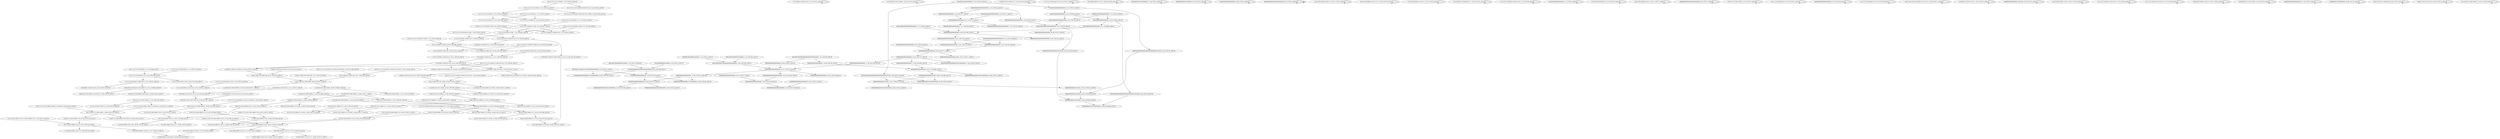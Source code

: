 digraph G {
    "100110111011100011111_23-43_COV:274_LEN:21" -> "0110111011100011111110101_25-49_COV:277_LEN:25";
    "100110111011100011111_23-43_COV:274_LEN:21" -> "011011101110001111110101_25-49_COV:22_LEN:24";
    "21110100111100110110_12-32_COV:15_LEN:20" -> "21110100111100110110_12-32_COV:15_LEN:20";
    "111112101110011110111111001100011110_7-43_COV:17_LEN:36" -> "011111100110001111011_25-45_COV:245_LEN:21";
    "011110010111011100011_19-40_COV:15_LEN:21" -> "011110010111011100011_19-40_COV:15_LEN:21";
    "11111111111210100011110111011100110_1-36_COV:31_LEN:35" -> "00111101110111001100011_18-40_COV:285_LEN:23";
    "000100010000000000100000_1-24_COV:170_LEN:24" -> "0010000000000100000000000000000_6-36_COV:186_LEN:31";
    "100111111112101011011110011011100110_1-36_COV:148_LEN:36" -> "10111100110111001100_18-37_COV:192_LEN:20";
    "11111121010100111100110111_6-31_COV:67_LEN:26" -> "10101001111001101111011000111_13-41_COV:68_LEN:29";
    "11111121010100111100110111_6-31_COV:67_LEN:26" -> "10101001111001101110_13-32_COV:15_LEN:20";
    "11001101110011000111_22-41_COV:451_LEN:20" -> "10011011100110001111_23-42_COV:443_LEN:20";
    "110010111011100011111_22-43_COV:15_LEN:21" -> "110010111011100011111_22-43_COV:15_LEN:21";
    "10100111101101110011000111101_15-44_COV:25_LEN:29" -> "11011100110001111011_26-45_COV:522_LEN:20";
    "10100111101101110011000111101_15-44_COV:25_LEN:29" -> "1101110011000111101111_26-48_COV:19_LEN:22";
    "00000000000000000000_6-25_COV:275_LEN:20" -> "0000000000000000000000000000_7-35_COV:18_LEN:28";
    "00000000000000000000_6-25_COV:275_LEN:20" -> "000000000000000000000_7-27_COV:258_LEN:21";
    "11111211101001111001_7-26_COV:461_LEN:20" -> "11112111010011110011_8-27_COV:473_LEN:20";
    "11111211101001111001_7-26_COV:461_LEN:20" -> "111121110100111100101110_8-32_COV:30_LEN:24";
    "00010001012000010100000000000000000_1-36_COV:51_LEN:35" -> "010000000000000000001_18-38_COV:74_LEN:21";
    "00010001012000010100000000000000000_1-36_COV:51_LEN:35" -> "01000000000000000001100100000000_18-49_COV:159_LEN:32";
    "111111112101010011110_3-24_COV:17_LEN:21" -> "111111112101010011110_3-24_COV:17_LEN:21";
    "000000000000000000000_14-34_COV:777_LEN:21" -> "00000000000000000000_16-35_COV:757_LEN:20";
    "000000000000000000000_14-34_COV:777_LEN:21" -> "0000000000000000000101001_16-41_COV:17_LEN:25";
    "101110011000111101101_27-47_COV:18_LEN:21" -> "111001100011110110101_29-49_COV:249_LEN:21";
    "101111111121110100111_1-22_COV:15_LEN:21" -> "11111111211101001111_4-24_COV:16_LEN:20";
    "101111111121110100111_1-22_COV:15_LEN:21" -> "11111111211101001111_4-23_COV:399_LEN:20";
    "1011111111121011100111_1-22_COV:144_LEN:22" -> "11111111210111001111_4-24_COV:16_LEN:20";
    "1011111111121011100111_1-22_COV:144_LEN:22" -> "111111112101110011110011111100110_4-36_COV:171_LEN:33";
    "0000001000000001000000_1-23_COV:15_LEN:22" -> "00010000000010000000000000000000_5-36_COV:209_LEN:32";
    "00110111001100011110_24-43_COV:218_LEN:20" -> "01101110011000111101_25-44_COV:234_LEN:20";
    "01101111121110100111100_2-25_COV:18_LEN:23" -> "11111211101001111001_7-26_COV:461_LEN:20";
    "01101111121110100111100_2-25_COV:18_LEN:23" -> "1111121110100111100101110_7-32_COV:16_LEN:25";
    "00010001000000001000000_1-23_COV:205_LEN:23" -> "00010000000010000000000000000000_5-36_COV:209_LEN:32";
    "11011001100011110111_26-46_COV:16_LEN:20" -> "11011001100011110111_26-46_COV:16_LEN:20";
    "00000000000000000000000_1-24_COV:21_LEN:23" -> "00000000000000000000_6-25_COV:275_LEN:20";
    "11010011110011011100110_14-36_COV:257_LEN:23" -> "00111100110111001100_18-37_COV:274_LEN:20";
    "000000000110010000000_27-48_COV:15_LEN:21" -> "000000000110010000000_27-48_COV:15_LEN:21";
    "00000000000000000000_16-36_COV:25_LEN:20" -> "00000000000000000000_18-37_COV:473_LEN:20";
    "11111111121110100111_3-22_COV:414_LEN:20" -> "11111111211101001111_4-24_COV:16_LEN:20";
    "11111111121110100111_3-22_COV:414_LEN:20" -> "11111111211101001111_4-23_COV:399_LEN:20";
    "0000000000000000000000000_19-43_COV:250_LEN:25" -> "000000000000000000000_25-45_COV:259_LEN:21";
    "0010000000000000000000_6-27_COV:488_LEN:22" -> "00000000000000000000_9-28_COV:764_LEN:20";
    "1001101110011000111011_23-45_COV:23_LEN:22" -> "110111001100011101111_26-47_COV:46_LEN:21";
    "00000000000000000000000_22-45_COV:15_LEN:23" -> "00000000000000000000000_27-49_COV:279_LEN:23";
    "00000000000000000000_16-35_COV:757_LEN:20" -> "00000000000000000000100100000000_17-49_COV:20_LEN:32";
    "00000000000000000000_16-35_COV:757_LEN:20" -> "00000000000000000001_17-36_COV:485_LEN:20";
    "00000000000000000000_16-35_COV:757_LEN:20" -> "00000000000000000000_17-36_COV:256_LEN:20";
    "1101110111001100011110_22-43_COV:264_LEN:22" -> "11101110011000111101_25-44_COV:286_LEN:20";
    "00000000000011000000_25-45_COV:15_LEN:20" -> "00000000000011000000_25-45_COV:15_LEN:20";
    "00000000000000000000_20-40_COV:15_LEN:20" -> "00000000000000000000_20-40_COV:15_LEN:20";
    "11101001111001101110_13-32_COV:563_LEN:20" -> "11010011110011011100110_14-36_COV:257_LEN:23";
    "11101001111001101110_13-32_COV:563_LEN:20" -> "110100111100110111011_14-34_COV:321_LEN:21";
    "11101001111001101110_13-32_COV:563_LEN:20" -> "11010011110011011101100011111110101_14-49_COV:29_LEN:35";
    "00000000000000000000000000_9-35_COV:15_LEN:26" -> "00000000000000000000000000_9-35_COV:15_LEN:26";
    "00010000000000000000000_5-28_COV:21_LEN:23" -> "00000000000000000000000000_9-35_COV:38_LEN:26";
    "00100010000000000000000000000000010100_2-40_COV:22_LEN:38" -> "000000000000001010000000000_22-49_COV:42_LEN:27";
    "00100010000000000000000000000000010100_2-40_COV:22_LEN:38" -> "00000000000000101001_22-41_COV:431_LEN:20";
    "11101110011000111101_25-44_COV:286_LEN:20" -> "11011100110001111011_26-45_COV:522_LEN:20";
    "11101110011000111101_25-44_COV:286_LEN:20" -> "1101110011000111101111_26-48_COV:19_LEN:22";
    "1011111111211101001111001_1-26_COV:33_LEN:25" -> "11112111010011110011_8-27_COV:473_LEN:20";
    "1011111111211101001111001_1-26_COV:33_LEN:25" -> "111121110100111100101110_8-32_COV:30_LEN:24";
    "110100111100110111011_14-34_COV:321_LEN:21" -> "010011110011011101100011111110101_16-49_COV:18_LEN:33";
    "110100111100110111011_14-34_COV:321_LEN:21" -> "010011110011011101110_16-36_COV:300_LEN:21";
    "00000000000000000000000_5-28_COV:16_LEN:23" -> "00000000000000000000000000_9-35_COV:38_LEN:26";
    "10111100110111001100_18-37_COV:192_LEN:20" -> "01111001101110011000_19-38_COV:477_LEN:20";
    "00000000000000000001_17-36_COV:485_LEN:20" -> "00000000000000000010_18-37_COV:490_LEN:20";
    "1101110011000111001111_26-47_COV:21_LEN:22" -> "1101110011000111001111_26-47_COV:21_LEN:22";
    "00000000000010100100_24-43_COV:429_LEN:20" -> "00000000000101001000_25-44_COV:444_LEN:20";
    "111111121110100111100_5-25_COV:417_LEN:21" -> "11111211101001111001_7-26_COV:461_LEN:20";
    "111111121110100111100_5-25_COV:417_LEN:21" -> "1111121110100111100101110_7-32_COV:16_LEN:25";
    "00000000000000000000000_1-23_COV:254_LEN:23" -> "00000000000000000000000_5-28_COV:16_LEN:23";
    "00000000000000000000000_1-23_COV:254_LEN:23" -> "00000000000000000000_5-24_COV:257_LEN:20";
    "011011100100011110111111_25-49_COV:19_LEN:24" -> "011011100100011110111111_25-49_COV:19_LEN:24";
    "1110111001000111101111_25-47_COV:20_LEN:22" -> "1110111001000111101111_25-47_COV:20_LEN:22";
    "1011111111121101001111001101110_1-32_COV:30_LEN:31" -> "11010011110011011100110_14-36_COV:257_LEN:23";
    "1011111111121101001111001101110_1-32_COV:30_LEN:31" -> "110100111100110111011_14-34_COV:321_LEN:21";
    "1011111111121101001111001101110_1-32_COV:30_LEN:31" -> "11010011110011011101100011111110101_14-49_COV:29_LEN:35";
    "10111111111211100011110011011101110_1-36_COV:34_LEN:35" -> "001111001101110111000_18-38_COV:314_LEN:21";
    "010000000000000000001_18-38_COV:74_LEN:21" -> "000000000000000000110100000000_20-49_COV:62_LEN:30";
    "010000000000000000001_18-38_COV:74_LEN:21" -> "000000000000000000100_20-40_COV:212_LEN:21";
    "01111001101110010001111_19-42_COV:21_LEN:23" -> "01111001101110010001111_19-42_COV:21_LEN:23";
    "00000000000000000000000000_9-35_COV:38_LEN:26" -> "00000000000000000000_16-36_COV:15_LEN:20";
    "00000000000000000000000000_9-35_COV:38_LEN:26" -> "000000000000000000010100100_16-43_COV:19_LEN:27";
    "000000000000000000000_25-45_COV:259_LEN:21" -> "00000000000000000000000_27-49_COV:279_LEN:23";
    "10111111112111010011110011_1-27_COV:20_LEN:26" -> "11121110100111100110_9-28_COV:496_LEN:20";
    "0111001101110011000111_19-41_COV:16_LEN:22" -> "10011011100110001111_23-42_COV:443_LEN:20";
    "1100011110011011100110_14-36_COV:18_LEN:22" -> "00111100110111001100_18-37_COV:274_LEN:20";
    "112111010011110011011_10-30_COV:503_LEN:21" -> "21110100111100110111_12-31_COV:523_LEN:20";
    "11111211101001110011011100110001111_7-42_COV:22_LEN:35" -> "00110111001100011110_24-43_COV:218_LEN:20";
    "11111211101001110011011100110001111_7-42_COV:22_LEN:35" -> "0011011100110001111110101_24-49_COV:15_LEN:25";
    "11111211101001110011011100110001111_7-42_COV:22_LEN:35" -> "00110111001100011111_24-43_COV:246_LEN:20";
    "11011101110011000111011_22-45_COV:22_LEN:23" -> "110111001100011101111_26-47_COV:46_LEN:21";
    "10010000000000100000_4-24_COV:15_LEN:20" -> "0010000000000100000000000000000_6-36_COV:186_LEN:31";
    "001000100000000000000_2-22_COV:472_LEN:21" -> "10001000000000000000000000000001010010_4-42_COV:22_LEN:38";
    "001000100000000000000_2-22_COV:472_LEN:21" -> "10001000000000000000_4-23_COV:458_LEN:20";
    "00000000000000101001_22-41_COV:431_LEN:20" -> "00000000000001010010000000_23-49_COV:22_LEN:26";
    "00000000000000101001_22-41_COV:431_LEN:20" -> "00000000000001010010_23-42_COV:415_LEN:20";
    "11010100111101110111_12-31_COV:17_LEN:20" -> "10101001111011101110_13-32_COV:242_LEN:20";
    "11100110111011100011_21-40_COV:287_LEN:20" -> "11001101110111000111111010_22-48_COV:17_LEN:26";
    "11100110111011100011_21-40_COV:287_LEN:20" -> "11001101110111000111_22-41_COV:280_LEN:20";
    "11121110100111100110_9-28_COV:496_LEN:20" -> "112111010011110011011_10-30_COV:503_LEN:21";
    "11121110100111100110_9-28_COV:496_LEN:20" -> "11211101001111001101_10-30_COV:15_LEN:20";
    "11111211101000111001101110_7-32_COV:18_LEN:26" -> "11111211101000111001101110_7-32_COV:18_LEN:26";
    "101111111121110100111100_1-25_COV:28_LEN:24" -> "11111211101001111001_7-26_COV:461_LEN:20";
    "101111111121110100111100_1-25_COV:28_LEN:24" -> "1111121110100111100101110_7-32_COV:16_LEN:25";
    "00000000000000000000000000_9-35_COV:15_LEN:26" -> "00000000000000000000000000_9-35_COV:15_LEN:26";
    "00000000000101001000_25-44_COV:444_LEN:20" -> "000000000010100100000000_26-49_COV:449_LEN:24";
    "00100100000000000000_2-22_COV:15_LEN:20" -> "00100100000000000000_2-22_COV:15_LEN:20";
    "11111011210101001111_4-23_COV:15_LEN:20" -> "11111011210101001111_4-23_COV:15_LEN:20";
    "01101110011000111101_25-44_COV:234_LEN:20" -> "11011100110001111011_26-45_COV:522_LEN:20";
    "01101110011000111101_25-44_COV:234_LEN:20" -> "1101110011000111101111_26-48_COV:19_LEN:22";
    "011100110111001100011_19-40_COV:17_LEN:21" -> "11001101110011000111_22-41_COV:451_LEN:20";
    "011100110111001100011_19-40_COV:17_LEN:21" -> "11001101110011000111_22-42_COV:42_LEN:20";
    "110111001100011101111_26-47_COV:17_LEN:21" -> "110111001100011101111_26-47_COV:17_LEN:21";
    "00000000000000000000_18-37_COV:473_LEN:20" -> "000000000000000000000_19-40_COV:18_LEN:21";
    "00000000000000000000_18-37_COV:473_LEN:20" -> "0000000000000000000000000_19-43_COV:250_LEN:25";
    "00000000000000000000_18-37_COV:473_LEN:20" -> "00000000000000000001_19-38_COV:213_LEN:20";
    "00000000000000000000000000_9-35_COV:17_LEN:26" -> "00000000000000000000000000_9-35_COV:17_LEN:26";
    "10011111111210101011110011011100110_1-36_COV:28_LEN:35" -> "10111100110111001100_18-37_COV:192_LEN:20";
    "01101111121011100111_2-22_COV:15_LEN:20" -> "01101111121011100111_2-22_COV:15_LEN:20";
    "110111112101010011110_3-24_COV:15_LEN:21" -> "110111112101010011110_3-24_COV:15_LEN:21";
    "00110111001100011111_24-43_COV:246_LEN:20" -> "011011100110001111110101_25-49_COV:16_LEN:24";
    "00110111001100011111_24-43_COV:246_LEN:20" -> "0110111001100011111110_25-46_COV:226_LEN:22";
    "000000000000000000000_22-43_COV:15_LEN:21" -> "000000000000000000000_25-45_COV:259_LEN:21";
    "1010111100110111001100_15-37_COV:18_LEN:22" -> "01111001101110011000_19-38_COV:477_LEN:20";
    "111111112101110011110011111100110_4-36_COV:171_LEN:33" -> "00111100111111001100011_18-40_COV:219_LEN:23";
    "10110111011100011111_24-43_COV:16_LEN:20" -> "0110111011100011111110101_25-49_COV:277_LEN:25";
    "10110111011100011111_24-43_COV:16_LEN:20" -> "011011101110001111110101_25-49_COV:22_LEN:24";
    "00000000000000000000_5-24_COV:257_LEN:20" -> "00000000000000000000_6-25_COV:275_LEN:20";
    "00010000000000000000000000_5-31_COV:16_LEN:26" -> "0000000000000000000000_13-35_COV:21_LEN:22";
    "00010000000000000000000000_5-31_COV:16_LEN:26" -> "00000000000000000000_13-32_COV:767_LEN:20";
    "0000000000000000000000_13-35_COV:16_LEN:22" -> "0000000000000000000000_13-35_COV:16_LEN:22";
    "00100000000000000000000000000101001000_6-44_COV:19_LEN:38" -> "000000000010100100000000_26-49_COV:449_LEN:24";
    "11111110100111100110111_8-31_COV:28_LEN:23" -> "11101001111001101110_13-32_COV:563_LEN:20";
    "0000000000000000010100_19-40_COV:460_LEN:22" -> "000000000000001010000000000_22-49_COV:42_LEN:27";
    "0000000000000000010100_19-40_COV:460_LEN:22" -> "00000000000000101001_22-41_COV:431_LEN:20";
    "0001000100000000000000000000000000_1-35_COV:38_LEN:34" -> "00000000000000000000_16-36_COV:25_LEN:20";
    "0001000100000000000000000000000000_1-35_COV:38_LEN:34" -> "00000000000000000001_16-36_COV:16_LEN:20";
    "10101001111001101111011000111_13-41_COV:68_LEN:29" -> "100110111101100011110110101_23-49_COV:30_LEN:27";
    "10101001111001101111011000111_13-41_COV:68_LEN:29" -> "100110111101100011100110101_23-49_COV:45_LEN:27";
    "010011111110111001100011110_16-43_COV:21_LEN:27" -> "11101110011000111101_25-44_COV:286_LEN:20";
    "00000000000000000010_18-37_COV:490_LEN:20" -> "000000000000000001000100000000_19-49_COV:31_LEN:30";
    "00000000000000000010_18-37_COV:490_LEN:20" -> "0000000000000000010100_19-40_COV:460_LEN:22";
    "00010000000010000000000000000000_5-36_COV:209_LEN:32" -> "00000000000000000000_18-37_COV:473_LEN:20";
    "111111111201010011110_3-24_COV:18_LEN:21" -> "111111111201010011110_3-24_COV:18_LEN:21";
    "000000000000000000010100100_16-43_COV:19_LEN:27" -> "00000000000101001000_25-44_COV:444_LEN:20";
    "00000000000000000001_16-36_COV:16_LEN:20" -> "00000000000000000010_18-37_COV:490_LEN:20";
    "10011011100110001111_23-42_COV:443_LEN:20" -> "00110111001100011110_24-43_COV:218_LEN:20";
    "10011011100110001111_23-42_COV:443_LEN:20" -> "0011011100110001111110101_24-49_COV:15_LEN:25";
    "10011011100110001111_23-42_COV:443_LEN:20" -> "00110111001100011111_24-43_COV:246_LEN:20";
    "0011110111011101100011110111111_18-49_COV:17_LEN:31" -> "0011110111011101100011110111111_18-49_COV:17_LEN:31";
    "11112111010011110011_8-27_COV:473_LEN:20" -> "11121110100111100110_9-28_COV:496_LEN:20";
    "1111111112101010011110_3-24_COV:244_LEN:22" -> "11111121010100111100110111_6-31_COV:67_LEN:26";
    "1111111112101010011110_3-24_COV:244_LEN:22" -> "111111210101001111011_6-26_COV:180_LEN:21";
    "111010011110010111001100011111110_13-46_COV:19_LEN:33" -> "0111001100011111110101_28-49_COV:225_LEN:22";
    "111121010100111101110111_8-31_COV:212_LEN:24" -> "10101001111011101110_13-32_COV:242_LEN:20";
    "010011110011011101110_16-36_COV:300_LEN:21" -> "001111001101110111000_18-38_COV:314_LEN:21";
    "110100111101101110111_14-35_COV:15_LEN:21" -> "110100111101101110111_14-35_COV:15_LEN:21";
    "00111101110111001100011_18-40_COV:285_LEN:23" -> "1101110111001100011110_22-43_COV:264_LEN:22";
    "00111101110111001100011_18-40_COV:285_LEN:23" -> "11011101110011000111011_22-45_COV:22_LEN:23";
    "01111111112111010011_2-21_COV:424_LEN:20" -> "111111111211101001110011011101110001_3-39_COV:18_LEN:36";
    "01111111112111010011_2-21_COV:424_LEN:20" -> "11111111121110100111_3-22_COV:414_LEN:20";
    "00000000000000000000000_9-32_COV:18_LEN:23" -> "000000000000000000000_14-34_COV:777_LEN:21";
    "0000001000000000000000_1-23_COV:34_LEN:22" -> "00010000000000000000000_5-28_COV:21_LEN:23";
    "0000001000000000000000_1-23_COV:34_LEN:22" -> "00010000000000000000_5-24_COV:481_LEN:20";
    "0000000000000000000000_10-31_COV:754_LEN:22" -> "0000000000000000000000_13-35_COV:21_LEN:22";
    "0000000000000000000000_10-31_COV:754_LEN:22" -> "00000000000000000000_13-32_COV:767_LEN:20";
    "11100110111001100011_21-40_COV:465_LEN:20" -> "11001101110011000111_22-41_COV:451_LEN:20";
    "11100110111001100011_21-40_COV:465_LEN:20" -> "11001101110011000111_22-42_COV:42_LEN:20";
    "101110011000111101111_27-47_COV:479_LEN:21" -> "111001100011110111111_29-49_COV:271_LEN:21";
    "101110011000111101111_27-47_COV:479_LEN:21" -> "111001100011110111101_29-49_COV:210_LEN:21";
    "00000000000000000001_19-38_COV:213_LEN:20" -> "000000000000000000110100000000_20-49_COV:62_LEN:30";
    "00000000000000000001_19-38_COV:213_LEN:20" -> "000000000000000000100_20-40_COV:212_LEN:21";
    "11001101110111000111_22-41_COV:280_LEN:20" -> "100110111011100011111_23-43_COV:274_LEN:21";
    "11001101110111000111_22-41_COV:280_LEN:20" -> "10011011101110001111110_23-46_COV:16_LEN:23";
    "00000000000000000000_17-36_COV:256_LEN:20" -> "00000000000000000000_18-37_COV:473_LEN:20";
    "0000000000000000011001000_19-44_COV:15_LEN:25" -> "0000000000000000011001000_19-44_COV:15_LEN:25";
    "11110011011100110001_20-39_COV:467_LEN:20" -> "11100110111001100011_21-41_COV:15_LEN:20";
    "11110011011100110001_20-39_COV:467_LEN:20" -> "11100110111001100011_21-40_COV:465_LEN:20";
    "1011111111211101001111_1-23_COV:33_LEN:22" -> "111111121110100111100_5-25_COV:417_LEN:21";
    "1100111111001100011110_22-43_COV:214_LEN:22" -> "011111100110001111011_25-45_COV:245_LEN:21";
    "0010000000000100000000000000000_6-36_COV:186_LEN:31" -> "010000000000000000001_18-38_COV:74_LEN:21";
    "0010000000000100000000000000000_6-36_COV:186_LEN:31" -> "01000000000000000001100100000000_18-49_COV:159_LEN:32";
    "1112111010011110011011_8-30_COV:18_LEN:22" -> "21110100111100110111_12-31_COV:523_LEN:20";
    "110111001100011110111_26-47_COV:16_LEN:21" -> "110111001100011110111_26-47_COV:16_LEN:21";
    "10101001111011101110_13-32_COV:242_LEN:20" -> "01010011110111011100110_14-36_COV:251_LEN:23";
    "001111001101110111000_18-38_COV:314_LEN:21" -> "11110011011101110001111110101_20-49_COV:21_LEN:29";
    "001111001101110111000_18-38_COV:314_LEN:21" -> "11110011011101110001_20-39_COV:300_LEN:20";
    "011111100110001111011_25-45_COV:245_LEN:21" -> "11111001100011110111_27-46_COV:16_LEN:20";
    "011111100110001111011_25-45_COV:245_LEN:21" -> "111110011000111101101_27-47_COV:232_LEN:21";
    "00111100111111001100011_18-40_COV:219_LEN:23" -> "110011111100110001110110101_22-49_COV:22_LEN:27";
    "00111100111111001100011_18-40_COV:219_LEN:23" -> "1100111111001100011110_22-43_COV:214_LEN:22";
    "11111111211101001111_4-23_COV:399_LEN:20" -> "111111121110100111100_5-25_COV:417_LEN:21";
    "1111121110100111101101110_7-32_COV:16_LEN:25" -> "1111121110100111101101110_7-32_COV:16_LEN:25";
    "00010001000000000000_1-20_COV:478_LEN:20" -> "00100010000000000000000000000000010100_2-40_COV:22_LEN:38";
    "00010001000000000000_1-20_COV:478_LEN:20" -> "001000100000000000000_2-22_COV:472_LEN:21";
    "10001000000000000000000000000001010010_4-42_COV:22_LEN:38" -> "00000000000010100100_24-43_COV:429_LEN:20";
    "00000000000000000000_9-28_COV:764_LEN:20" -> "0000000000000000000000000_10-35_COV:18_LEN:25";
    "00000000000000000000_9-28_COV:764_LEN:20" -> "0000000000000000000000_10-31_COV:754_LEN:22";
    "01111001101110011000_19-38_COV:477_LEN:20" -> "1111001101110011000111111010_20-48_COV:17_LEN:28";
    "01111001101110011000_19-38_COV:477_LEN:20" -> "11110011011100110001_20-39_COV:467_LEN:20";
    "11001101110011000111_22-42_COV:42_LEN:20" -> "1001101110011000111011_23-45_COV:23_LEN:22";
    "11001101110011000111_22-42_COV:42_LEN:20" -> "10011011100110001111110101_23-49_COV:20_LEN:26";
    "111110011000111101101_27-47_COV:232_LEN:21" -> "111001100011110110101_29-49_COV:249_LEN:21";
    "00000000000001010010_23-42_COV:415_LEN:20" -> "00000000000010100100_24-43_COV:429_LEN:20";
    "1111121110100111101101110_7-32_COV:18_LEN:25" -> "1111121110100111101101110_7-32_COV:18_LEN:25";
    "00000000000000000000_13-32_COV:767_LEN:20" -> "000000000000000000000_14-34_COV:777_LEN:21";
    "111121110100111100101110_8-32_COV:30_LEN:24" -> "111010011110010111001100011111110_13-46_COV:19_LEN:33";
    "111121110100111100101110_8-32_COV:30_LEN:24" -> "11101001111001011101_13-33_COV:16_LEN:20";
    "10001000000000000000_4-23_COV:458_LEN:20" -> "00010000000000000000000_5-28_COV:21_LEN:23";
    "10001000000000000000_4-23_COV:458_LEN:20" -> "00010000000000000000_5-24_COV:481_LEN:20";
    "0110111001100011111110_25-46_COV:226_LEN:22" -> "0111001100011111110101_28-49_COV:225_LEN:22";
    "00010000000000000000_5-24_COV:481_LEN:20" -> "0010000000000000000000_6-27_COV:488_LEN:22";
    "00010000000000000000_5-24_COV:481_LEN:20" -> "00100000000000000000000000000101001000_6-44_COV:19_LEN:38";
    "000000000000000000100_20-40_COV:212_LEN:21" -> "0000000000000000100100000000_22-49_COV:200_LEN:28";
    "000000000000000000100_20-40_COV:212_LEN:21" -> "000000000000000010000000000_22-49_COV:18_LEN:27";
    "1011111101121110100111100110_1-28_COV:20_LEN:28" -> "112111010011110011011_10-30_COV:503_LEN:21";
    "1011111101121110100111100110_1-28_COV:20_LEN:28" -> "11211101001111001101_10-30_COV:15_LEN:20";
    "1100110011000111101111_26-47_COV:18_LEN:22" -> "1100110011000111101111_26-47_COV:18_LEN:22";
    "111111111210101001111011_2-26_COV:19_LEN:24" -> "111121010100111101110111_8-31_COV:212_LEN:24";
    "00010000000000000000000000_1-27_COV:25_LEN:26" -> "00000000000000000000_9-28_COV:764_LEN:20";
    "11011100110001111011_26-45_COV:522_LEN:20" -> "101110011000111101101_27-47_COV:18_LEN:21";
    "11011100110001111011_26-45_COV:522_LEN:20" -> "101110011000111101111_27-47_COV:479_LEN:21";
    "11011100110001111011_26-45_COV:522_LEN:20" -> "1011100110001111011111_27-49_COV:27_LEN:22";
    "111111111112101010011_1-21_COV:179_LEN:21" -> "1111111112101010011110_3-24_COV:244_LEN:22";
    "2101010011111110111001_12-34_COV:15_LEN:22" -> "2101010011111110111001_12-34_COV:15_LEN:22";
    "11110011011101110001_20-39_COV:300_LEN:20" -> "1110011011101110001111110101_21-49_COV:21_LEN:28";
    "11110011011101110001_20-39_COV:300_LEN:20" -> "11100110111011100011_21-40_COV:287_LEN:20";
    "1011110110111001100011110_18-43_COV:21_LEN:25" -> "01101110011000111101_25-44_COV:234_LEN:20";
    "0000000000000000000000_12-34_COV:15_LEN:22" -> "0000000000000000000000_12-34_COV:15_LEN:22";
    "000000000000000000000_7-27_COV:258_LEN:21" -> "00000000000000000000_9-28_COV:764_LEN:20";
    "110111001100011101111_26-47_COV:46_LEN:21" -> "011100110001110111111_28-49_COV:30_LEN:21";
    "110111001100011101111_26-47_COV:46_LEN:21" -> "011100110001110111101_28-49_COV:18_LEN:21";
    "00000000110000000000_29-49_COV:15_LEN:20" -> "00000000110000000000_29-49_COV:15_LEN:20";
    "00111101110111001000_18-38_COV:15_LEN:20" -> "00111101110111001000_18-38_COV:15_LEN:20";
    "101111111112101010011_1-21_COV:64_LEN:21" -> "1111111112101010011110_3-24_COV:244_LEN:22";
    "21110100111100110111_12-31_COV:523_LEN:20" -> "11101001111001101110_13-32_COV:563_LEN:20";
    "10111111111210110011110011111100110_1-36_COV:25_LEN:35" -> "00111100111111001100011_18-40_COV:219_LEN:23";
    "111111210101001111011_6-26_COV:180_LEN:21" -> "111121010100111101110111_8-31_COV:212_LEN:24";
    "11120101001111011101110_9-32_COV:16_LEN:23" -> "01010011110111011100110_14-36_COV:251_LEN:23";
    "01001111011101110110_16-36_COV:15_LEN:20" -> "01001111011101110110_16-36_COV:15_LEN:20";
    "01010011110111011100110_14-36_COV:251_LEN:23" -> "00111101110111001100011_18-40_COV:285_LEN:23";
    "00111100110111001100_18-37_COV:274_LEN:20" -> "01111001101110011000_19-38_COV:477_LEN:20";
    "0111100111110011000111_19-41_COV:16_LEN:22" -> "0111100111110011000111_19-41_COV:16_LEN:22";
    "10111111111211101001_1-20_COV:410_LEN:20" -> "011111111121110100111001101110_2-32_COV:20_LEN:30";
    "10111111111211101001_1-20_COV:410_LEN:20" -> "01111111112111010011_2-21_COV:424_LEN:20";
}
